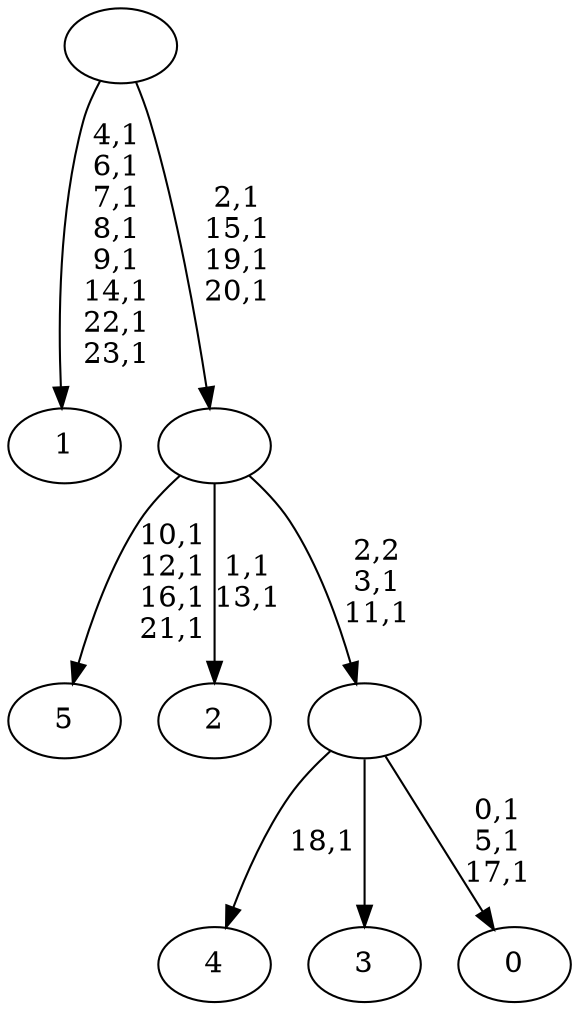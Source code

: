 digraph T {
	30 [label="5"]
	25 [label="4"]
	23 [label="3"]
	22 [label="2"]
	19 [label="1"]
	10 [label="0"]
	6 [label=""]
	4 [label=""]
	0 [label=""]
	6 -> 10 [label="0,1\n5,1\n17,1"]
	6 -> 25 [label="18,1"]
	6 -> 23 [label=""]
	4 -> 6 [label="2,2\n3,1\n11,1"]
	4 -> 22 [label="1,1\n13,1"]
	4 -> 30 [label="10,1\n12,1\n16,1\n21,1"]
	0 -> 4 [label="2,1\n15,1\n19,1\n20,1"]
	0 -> 19 [label="4,1\n6,1\n7,1\n8,1\n9,1\n14,1\n22,1\n23,1"]
}

